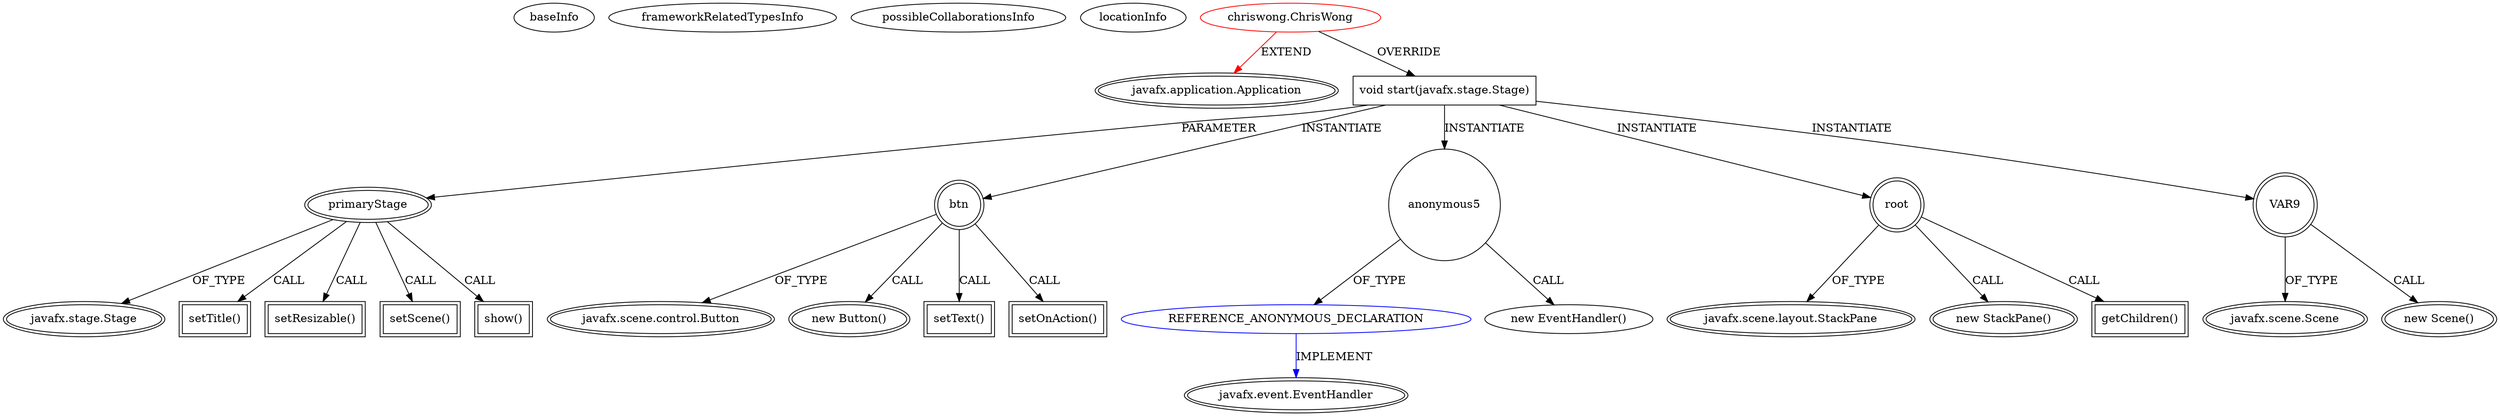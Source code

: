 digraph {
baseInfo[graphId=235,category="extension_graph",isAnonymous=false,possibleRelation=true]
frameworkRelatedTypesInfo[0="javafx.application.Application"]
possibleCollaborationsInfo[0="235~OVERRIDING_METHOD_DECLARATION-INSTANTIATION-~javafx.application.Application ~javafx.event.EventHandler ~false~true"]
locationInfo[projectName="ChrisWongAtCUHK-JavaFX",filePath="/ChrisWongAtCUHK-JavaFX/JavaFX-master/GettingStartedWithJavaFX/src/chriswong/ChrisWong.java",contextSignature="ChrisWong",graphId="235"]
0[label="chriswong.ChrisWong",vertexType="ROOT_CLIENT_CLASS_DECLARATION",isFrameworkType=false,color=red]
1[label="javafx.application.Application",vertexType="FRAMEWORK_CLASS_TYPE",isFrameworkType=true,peripheries=2]
2[label="void start(javafx.stage.Stage)",vertexType="OVERRIDING_METHOD_DECLARATION",isFrameworkType=false,shape=box]
3[label="primaryStage",vertexType="PARAMETER_DECLARATION",isFrameworkType=true,peripheries=2]
4[label="javafx.stage.Stage",vertexType="FRAMEWORK_CLASS_TYPE",isFrameworkType=true,peripheries=2]
6[label="setTitle()",vertexType="INSIDE_CALL",isFrameworkType=true,peripheries=2,shape=box]
8[label="setResizable()",vertexType="INSIDE_CALL",isFrameworkType=true,peripheries=2,shape=box]
10[label="btn",vertexType="VARIABLE_EXPRESION",isFrameworkType=true,peripheries=2,shape=circle]
11[label="javafx.scene.control.Button",vertexType="FRAMEWORK_CLASS_TYPE",isFrameworkType=true,peripheries=2]
9[label="new Button()",vertexType="CONSTRUCTOR_CALL",isFrameworkType=true,peripheries=2]
13[label="setText()",vertexType="INSIDE_CALL",isFrameworkType=true,peripheries=2,shape=box]
15[label="setOnAction()",vertexType="INSIDE_CALL",isFrameworkType=true,peripheries=2,shape=box]
17[label="anonymous5",vertexType="VARIABLE_EXPRESION",isFrameworkType=false,shape=circle]
18[label="REFERENCE_ANONYMOUS_DECLARATION",vertexType="REFERENCE_ANONYMOUS_DECLARATION",isFrameworkType=false,color=blue]
19[label="javafx.event.EventHandler",vertexType="FRAMEWORK_INTERFACE_TYPE",isFrameworkType=true,peripheries=2]
16[label="new EventHandler()",vertexType="CONSTRUCTOR_CALL",isFrameworkType=false]
21[label="root",vertexType="VARIABLE_EXPRESION",isFrameworkType=true,peripheries=2,shape=circle]
22[label="javafx.scene.layout.StackPane",vertexType="FRAMEWORK_CLASS_TYPE",isFrameworkType=true,peripheries=2]
20[label="new StackPane()",vertexType="CONSTRUCTOR_CALL",isFrameworkType=true,peripheries=2]
24[label="getChildren()",vertexType="INSIDE_CALL",isFrameworkType=true,peripheries=2,shape=box]
26[label="setScene()",vertexType="INSIDE_CALL",isFrameworkType=true,peripheries=2,shape=box]
28[label="VAR9",vertexType="VARIABLE_EXPRESION",isFrameworkType=true,peripheries=2,shape=circle]
29[label="javafx.scene.Scene",vertexType="FRAMEWORK_CLASS_TYPE",isFrameworkType=true,peripheries=2]
27[label="new Scene()",vertexType="CONSTRUCTOR_CALL",isFrameworkType=true,peripheries=2]
31[label="show()",vertexType="INSIDE_CALL",isFrameworkType=true,peripheries=2,shape=box]
0->1[label="EXTEND",color=red]
0->2[label="OVERRIDE"]
3->4[label="OF_TYPE"]
2->3[label="PARAMETER"]
3->6[label="CALL"]
3->8[label="CALL"]
2->10[label="INSTANTIATE"]
10->11[label="OF_TYPE"]
10->9[label="CALL"]
10->13[label="CALL"]
10->15[label="CALL"]
2->17[label="INSTANTIATE"]
18->19[label="IMPLEMENT",color=blue]
17->18[label="OF_TYPE"]
17->16[label="CALL"]
2->21[label="INSTANTIATE"]
21->22[label="OF_TYPE"]
21->20[label="CALL"]
21->24[label="CALL"]
3->26[label="CALL"]
2->28[label="INSTANTIATE"]
28->29[label="OF_TYPE"]
28->27[label="CALL"]
3->31[label="CALL"]
}
